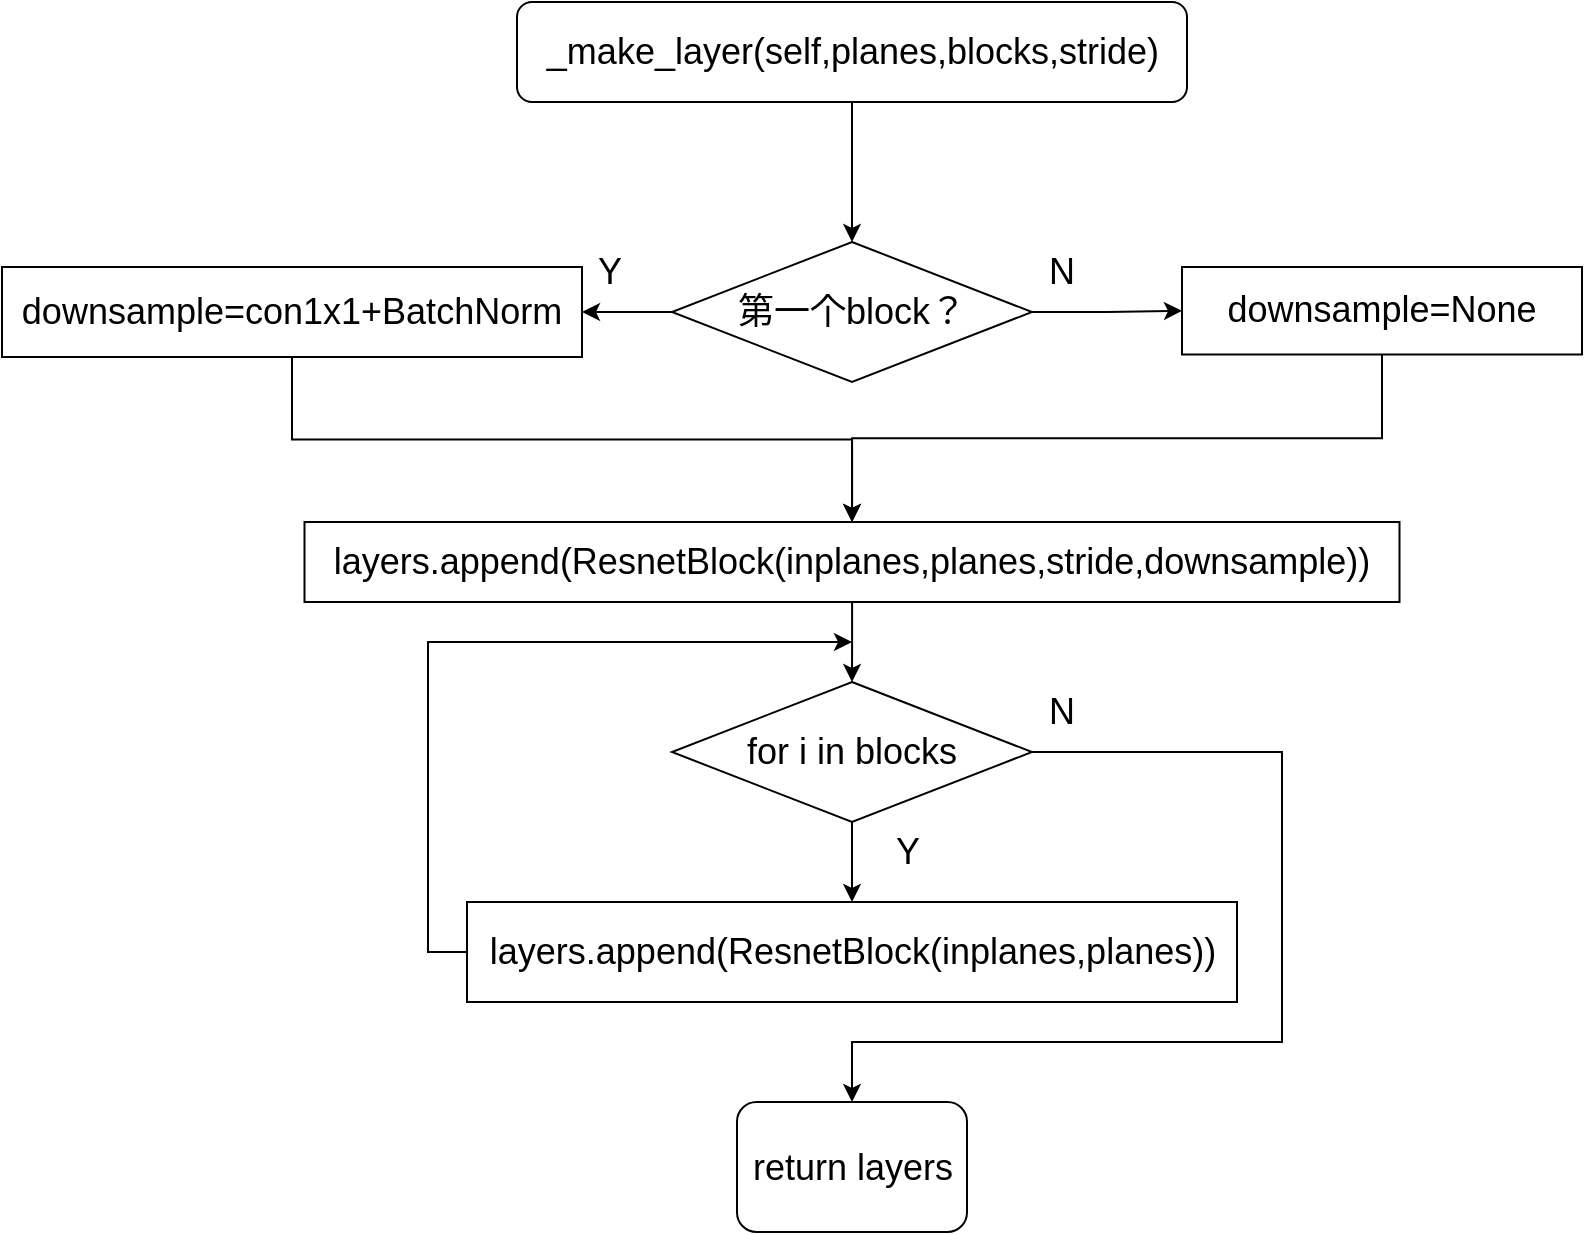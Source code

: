 <mxfile version="21.3.2" type="github">
  <diagram name="第 1 页" id="HW-fGVci1GrjAz5tJQoY">
    <mxGraphModel dx="1050" dy="485" grid="1" gridSize="10" guides="1" tooltips="1" connect="1" arrows="1" fold="1" page="1" pageScale="1" pageWidth="827" pageHeight="1169" math="0" shadow="0">
      <root>
        <mxCell id="0" />
        <mxCell id="1" parent="0" />
        <mxCell id="LVyw3-GV1KIDgU1DJKaM-19" value="" style="edgeStyle=orthogonalEdgeStyle;rounded=0;orthogonalLoop=1;jettySize=auto;html=1;" parent="1" source="LVyw3-GV1KIDgU1DJKaM-4" target="LVyw3-GV1KIDgU1DJKaM-18" edge="1">
          <mxGeometry relative="1" as="geometry" />
        </mxCell>
        <mxCell id="LVyw3-GV1KIDgU1DJKaM-26" style="edgeStyle=orthogonalEdgeStyle;rounded=0;orthogonalLoop=1;jettySize=auto;html=1;exitX=1;exitY=0.5;exitDx=0;exitDy=0;entryX=0;entryY=0.5;entryDx=0;entryDy=0;" parent="1" source="LVyw3-GV1KIDgU1DJKaM-4" target="LVyw3-GV1KIDgU1DJKaM-27" edge="1">
          <mxGeometry relative="1" as="geometry">
            <mxPoint x="650" y="265" as="targetPoint" />
          </mxGeometry>
        </mxCell>
        <mxCell id="LVyw3-GV1KIDgU1DJKaM-4" value="&lt;font style=&quot;font-size: 18px;&quot;&gt;第一个block？&lt;/font&gt;" style="rhombus;whiteSpace=wrap;html=1;" parent="1" vertex="1">
          <mxGeometry x="415" y="230" width="180" height="70" as="geometry" />
        </mxCell>
        <mxCell id="LVyw3-GV1KIDgU1DJKaM-8" style="edgeStyle=orthogonalEdgeStyle;rounded=0;orthogonalLoop=1;jettySize=auto;html=1;exitX=0.5;exitY=1;exitDx=0;exitDy=0;entryX=0.5;entryY=0;entryDx=0;entryDy=0;" parent="1" source="LVyw3-GV1KIDgU1DJKaM-7" target="LVyw3-GV1KIDgU1DJKaM-9" edge="1">
          <mxGeometry relative="1" as="geometry">
            <mxPoint x="505" y="560" as="targetPoint" />
          </mxGeometry>
        </mxCell>
        <mxCell id="LVyw3-GV1KIDgU1DJKaM-32" style="edgeStyle=orthogonalEdgeStyle;rounded=0;orthogonalLoop=1;jettySize=auto;html=1;exitX=1;exitY=0.5;exitDx=0;exitDy=0;entryX=0.5;entryY=0;entryDx=0;entryDy=0;" parent="1" source="LVyw3-GV1KIDgU1DJKaM-7" target="LVyw3-GV1KIDgU1DJKaM-15" edge="1">
          <mxGeometry relative="1" as="geometry">
            <Array as="points">
              <mxPoint x="720" y="485" />
              <mxPoint x="720" y="630" />
              <mxPoint x="505" y="630" />
            </Array>
          </mxGeometry>
        </mxCell>
        <mxCell id="LVyw3-GV1KIDgU1DJKaM-7" value="&lt;font style=&quot;font-size: 18px;&quot;&gt;for i in blocks&lt;/font&gt;" style="rhombus;whiteSpace=wrap;html=1;" parent="1" vertex="1">
          <mxGeometry x="415" y="450" width="180" height="70" as="geometry" />
        </mxCell>
        <mxCell id="MKfz-OU5wHPNJP2aTN5s-4" style="edgeStyle=orthogonalEdgeStyle;rounded=0;orthogonalLoop=1;jettySize=auto;html=1;exitX=0;exitY=0.5;exitDx=0;exitDy=0;" parent="1" source="LVyw3-GV1KIDgU1DJKaM-9" edge="1">
          <mxGeometry relative="1" as="geometry">
            <Array as="points">
              <mxPoint x="293" y="585" />
              <mxPoint x="293" y="430" />
              <mxPoint x="505" y="430" />
            </Array>
            <mxPoint x="505" y="430" as="targetPoint" />
          </mxGeometry>
        </mxCell>
        <mxCell id="LVyw3-GV1KIDgU1DJKaM-9" value="&lt;font style=&quot;font-size: 18px;&quot;&gt;layers.append(ResnetBlock(inplanes,planes))&lt;/font&gt;" style="rounded=0;whiteSpace=wrap;html=1;" parent="1" vertex="1">
          <mxGeometry x="312.5" y="560" width="385" height="50" as="geometry" />
        </mxCell>
        <mxCell id="z-hiPDg7yPa8wL3cS-6h-3" value="" style="edgeStyle=orthogonalEdgeStyle;rounded=0;orthogonalLoop=1;jettySize=auto;html=1;" edge="1" parent="1" source="LVyw3-GV1KIDgU1DJKaM-12" target="LVyw3-GV1KIDgU1DJKaM-4">
          <mxGeometry relative="1" as="geometry" />
        </mxCell>
        <mxCell id="LVyw3-GV1KIDgU1DJKaM-12" value="&lt;font style=&quot;font-size: 18px;&quot;&gt;_make_layer(self,planes,blocks,stride)&lt;/font&gt;" style="rounded=1;whiteSpace=wrap;html=1;" parent="1" vertex="1">
          <mxGeometry x="337.5" y="110" width="335" height="50" as="geometry" />
        </mxCell>
        <mxCell id="LVyw3-GV1KIDgU1DJKaM-15" value="&lt;font style=&quot;font-size: 18px;&quot;&gt;return layers&lt;/font&gt;" style="rounded=1;whiteSpace=wrap;html=1;" parent="1" vertex="1">
          <mxGeometry x="447.5" y="660" width="115" height="65" as="geometry" />
        </mxCell>
        <mxCell id="LVyw3-GV1KIDgU1DJKaM-17" value="&lt;font style=&quot;font-size: 18px;&quot;&gt;N&lt;/font&gt;" style="text;html=1;strokeColor=none;fillColor=none;align=center;verticalAlign=middle;whiteSpace=wrap;rounded=0;" parent="1" vertex="1">
          <mxGeometry x="580" y="230" width="60" height="30" as="geometry" />
        </mxCell>
        <mxCell id="LVyw3-GV1KIDgU1DJKaM-30" style="edgeStyle=orthogonalEdgeStyle;rounded=0;orthogonalLoop=1;jettySize=auto;html=1;exitX=0.5;exitY=1;exitDx=0;exitDy=0;entryX=0.5;entryY=0;entryDx=0;entryDy=0;" parent="1" source="LVyw3-GV1KIDgU1DJKaM-18" target="LVyw3-GV1KIDgU1DJKaM-22" edge="1">
          <mxGeometry relative="1" as="geometry" />
        </mxCell>
        <mxCell id="LVyw3-GV1KIDgU1DJKaM-18" value="&lt;font style=&quot;font-size: 18px;&quot;&gt;downsample=con1x1+BatchNorm&lt;/font&gt;" style="whiteSpace=wrap;html=1;" parent="1" vertex="1">
          <mxGeometry x="80" y="242.5" width="290" height="45" as="geometry" />
        </mxCell>
        <mxCell id="LVyw3-GV1KIDgU1DJKaM-31" value="" style="edgeStyle=orthogonalEdgeStyle;rounded=0;orthogonalLoop=1;jettySize=auto;html=1;" parent="1" source="LVyw3-GV1KIDgU1DJKaM-22" target="LVyw3-GV1KIDgU1DJKaM-7" edge="1">
          <mxGeometry relative="1" as="geometry" />
        </mxCell>
        <mxCell id="LVyw3-GV1KIDgU1DJKaM-22" value="&lt;font style=&quot;font-size: 18px;&quot;&gt;layers.append(ResnetBlock(inplanes,planes,stride,downsample))&lt;/font&gt;" style="rounded=0;whiteSpace=wrap;html=1;" parent="1" vertex="1">
          <mxGeometry x="231.25" y="370" width="547.5" height="40" as="geometry" />
        </mxCell>
        <mxCell id="LVyw3-GV1KIDgU1DJKaM-24" value="&lt;font style=&quot;font-size: 18px;&quot;&gt;Y&lt;/font&gt;" style="text;html=1;strokeColor=none;fillColor=none;align=center;verticalAlign=middle;whiteSpace=wrap;rounded=0;" parent="1" vertex="1">
          <mxGeometry x="354" y="230" width="60" height="30" as="geometry" />
        </mxCell>
        <mxCell id="LVyw3-GV1KIDgU1DJKaM-29" style="edgeStyle=orthogonalEdgeStyle;rounded=0;orthogonalLoop=1;jettySize=auto;html=1;exitX=0.5;exitY=1;exitDx=0;exitDy=0;" parent="1" source="LVyw3-GV1KIDgU1DJKaM-27" target="LVyw3-GV1KIDgU1DJKaM-22" edge="1">
          <mxGeometry relative="1" as="geometry" />
        </mxCell>
        <mxCell id="LVyw3-GV1KIDgU1DJKaM-27" value="&lt;font style=&quot;font-size: 18px;&quot;&gt;downsample=None&lt;br&gt;&lt;/font&gt;" style="whiteSpace=wrap;html=1;" parent="1" vertex="1">
          <mxGeometry x="670" y="242.5" width="200" height="43.75" as="geometry" />
        </mxCell>
        <mxCell id="MKfz-OU5wHPNJP2aTN5s-1" value="&lt;font style=&quot;font-size: 18px;&quot;&gt;Y&lt;/font&gt;" style="text;html=1;strokeColor=none;fillColor=none;align=center;verticalAlign=middle;whiteSpace=wrap;rounded=0;" parent="1" vertex="1">
          <mxGeometry x="502.5" y="520" width="60" height="30" as="geometry" />
        </mxCell>
        <mxCell id="MKfz-OU5wHPNJP2aTN5s-2" value="&lt;font style=&quot;font-size: 18px;&quot;&gt;N&lt;/font&gt;" style="text;html=1;strokeColor=none;fillColor=none;align=center;verticalAlign=middle;whiteSpace=wrap;rounded=0;" parent="1" vertex="1">
          <mxGeometry x="580" y="450" width="60" height="30" as="geometry" />
        </mxCell>
      </root>
    </mxGraphModel>
  </diagram>
</mxfile>
